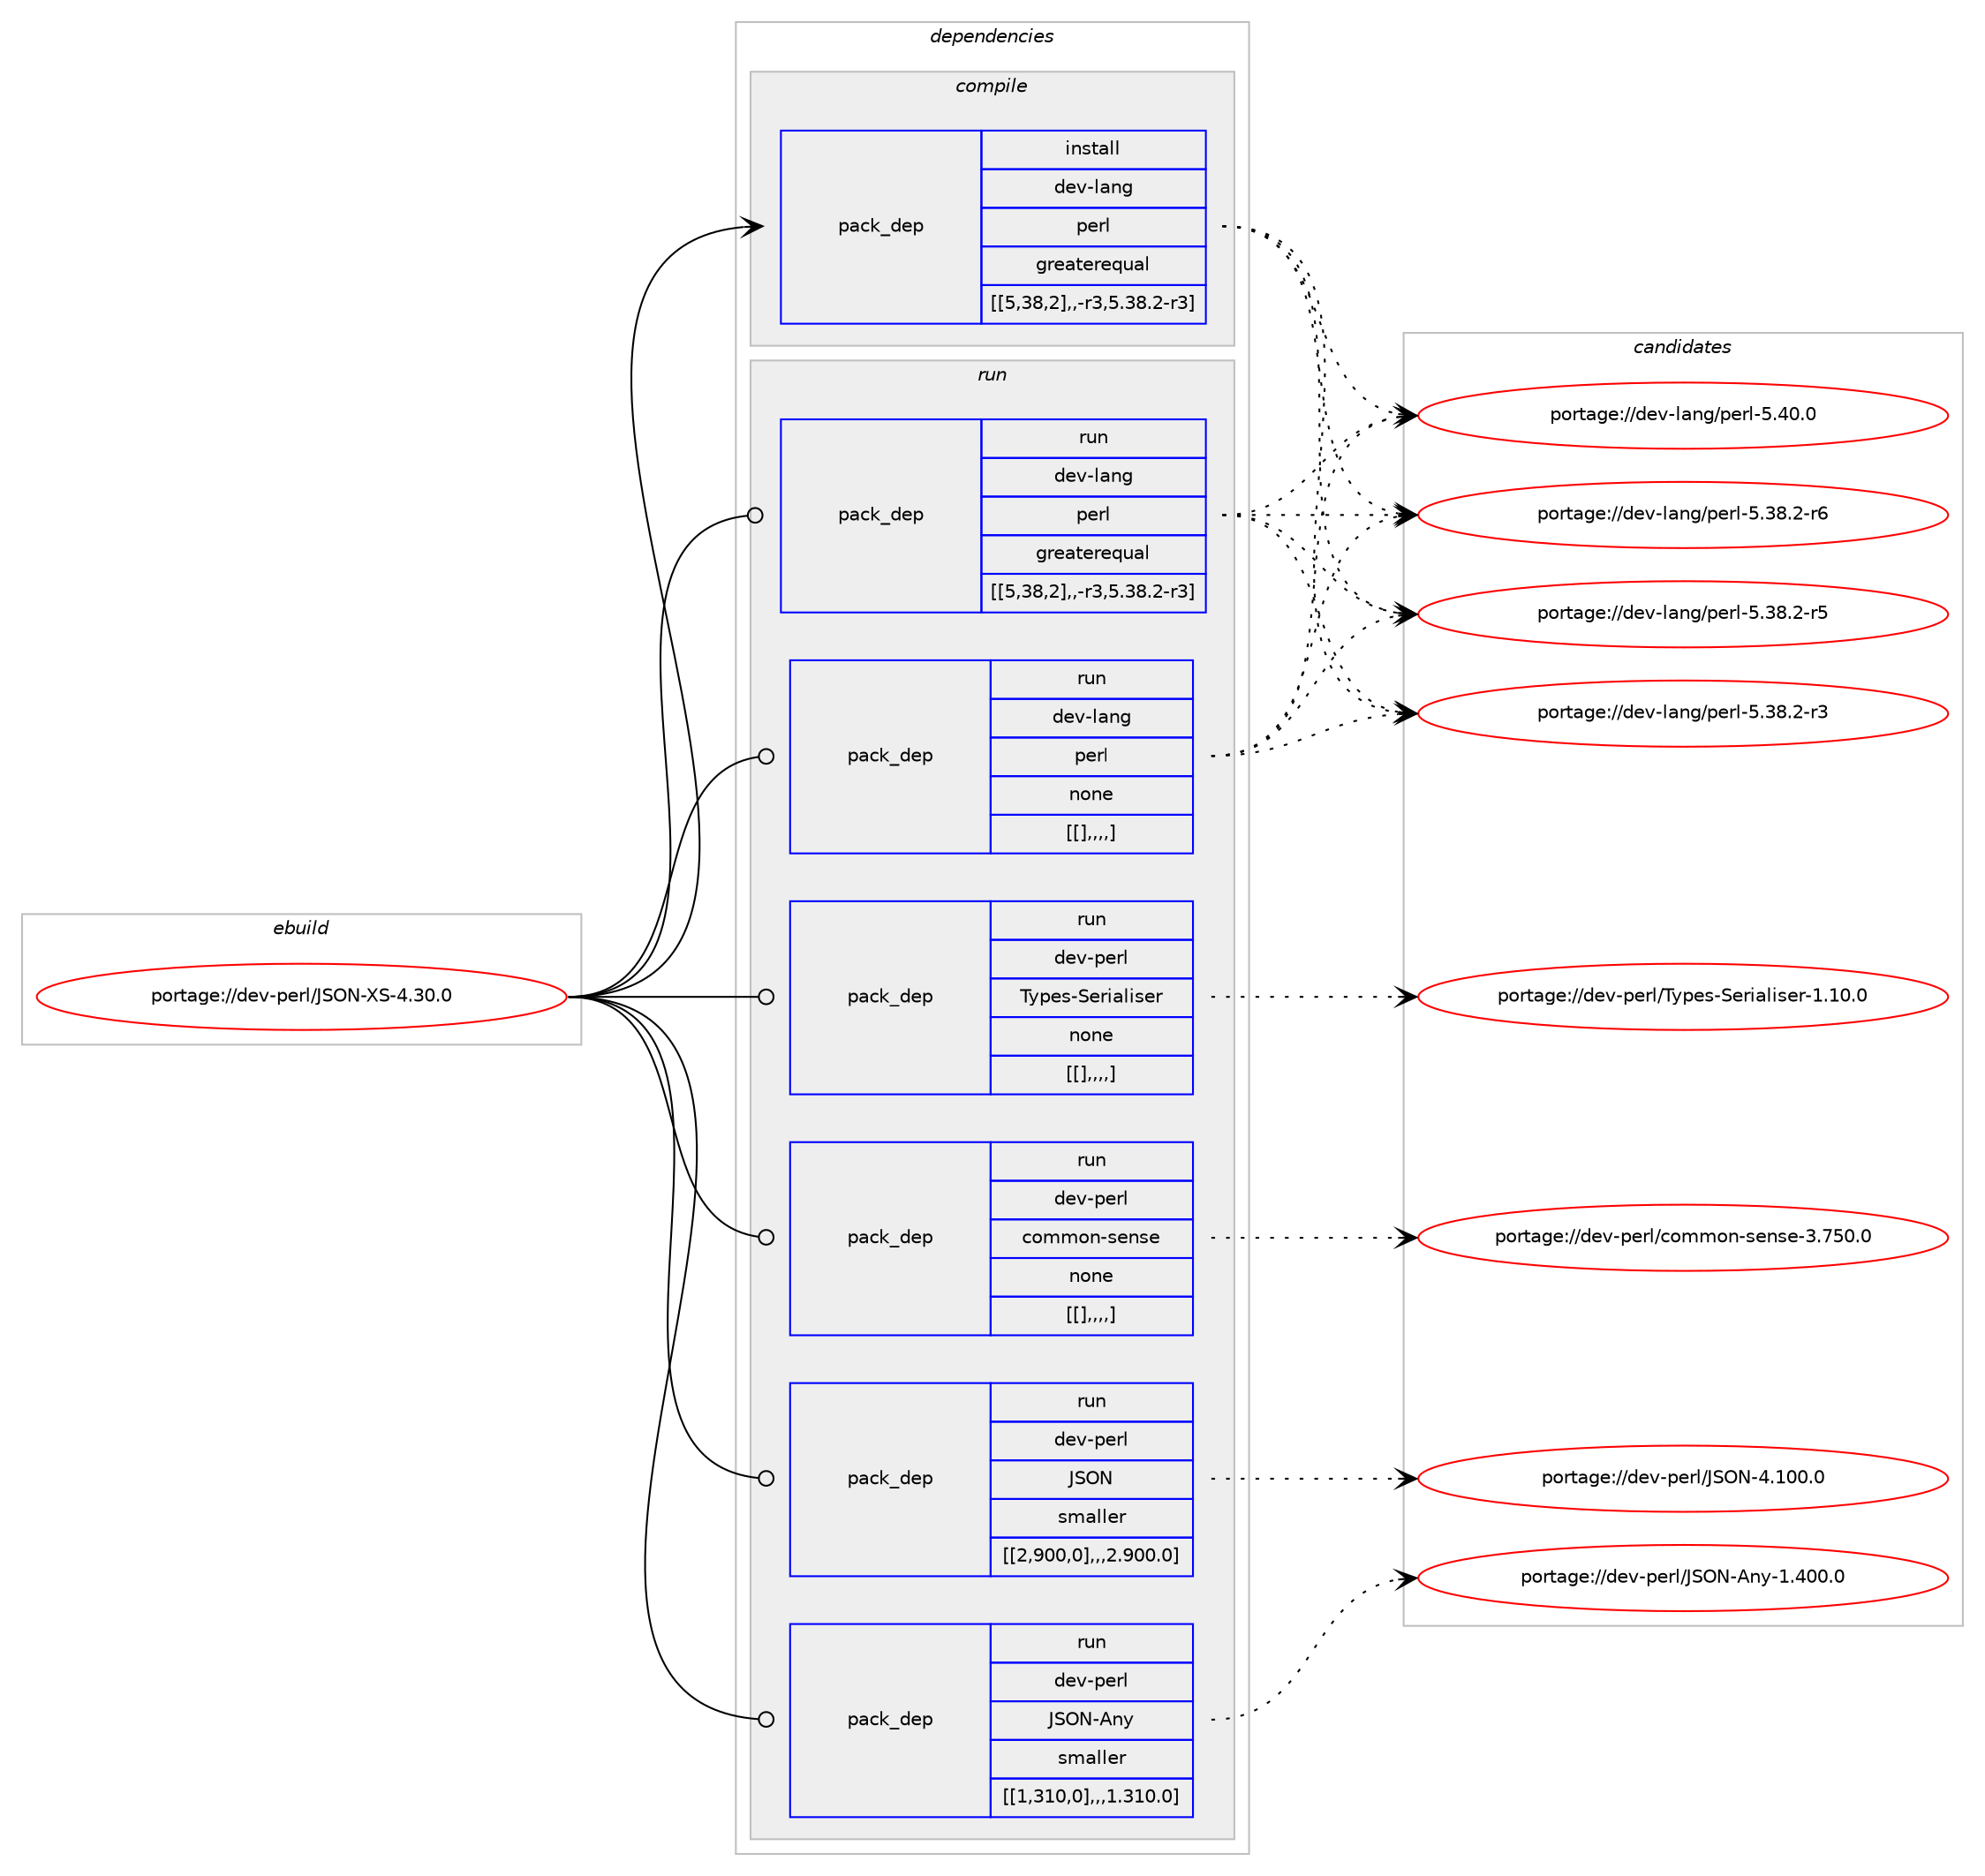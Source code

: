digraph prolog {

# *************
# Graph options
# *************

newrank=true;
concentrate=true;
compound=true;
graph [rankdir=LR,fontname=Helvetica,fontsize=10,ranksep=1.5];#, ranksep=2.5, nodesep=0.2];
edge  [arrowhead=vee];
node  [fontname=Helvetica,fontsize=10];

# **********
# The ebuild
# **********

subgraph cluster_leftcol {
color=gray;
label=<<i>ebuild</i>>;
id [label="portage://dev-perl/JSON-XS-4.30.0", color=red, width=4, href="../dev-perl/JSON-XS-4.30.0.svg"];
}

# ****************
# The dependencies
# ****************

subgraph cluster_midcol {
color=gray;
label=<<i>dependencies</i>>;
subgraph cluster_compile {
fillcolor="#eeeeee";
style=filled;
label=<<i>compile</i>>;
subgraph pack101182 {
dependency132800 [label=<<TABLE BORDER="0" CELLBORDER="1" CELLSPACING="0" CELLPADDING="4" WIDTH="220"><TR><TD ROWSPAN="6" CELLPADDING="30">pack_dep</TD></TR><TR><TD WIDTH="110">install</TD></TR><TR><TD>dev-lang</TD></TR><TR><TD>perl</TD></TR><TR><TD>greaterequal</TD></TR><TR><TD>[[5,38,2],,-r3,5.38.2-r3]</TD></TR></TABLE>>, shape=none, color=blue];
}
id:e -> dependency132800:w [weight=20,style="solid",arrowhead="vee"];
}
subgraph cluster_compileandrun {
fillcolor="#eeeeee";
style=filled;
label=<<i>compile and run</i>>;
}
subgraph cluster_run {
fillcolor="#eeeeee";
style=filled;
label=<<i>run</i>>;
subgraph pack101183 {
dependency132801 [label=<<TABLE BORDER="0" CELLBORDER="1" CELLSPACING="0" CELLPADDING="4" WIDTH="220"><TR><TD ROWSPAN="6" CELLPADDING="30">pack_dep</TD></TR><TR><TD WIDTH="110">run</TD></TR><TR><TD>dev-lang</TD></TR><TR><TD>perl</TD></TR><TR><TD>greaterequal</TD></TR><TR><TD>[[5,38,2],,-r3,5.38.2-r3]</TD></TR></TABLE>>, shape=none, color=blue];
}
id:e -> dependency132801:w [weight=20,style="solid",arrowhead="odot"];
subgraph pack101184 {
dependency132802 [label=<<TABLE BORDER="0" CELLBORDER="1" CELLSPACING="0" CELLPADDING="4" WIDTH="220"><TR><TD ROWSPAN="6" CELLPADDING="30">pack_dep</TD></TR><TR><TD WIDTH="110">run</TD></TR><TR><TD>dev-lang</TD></TR><TR><TD>perl</TD></TR><TR><TD>none</TD></TR><TR><TD>[[],,,,]</TD></TR></TABLE>>, shape=none, color=blue];
}
id:e -> dependency132802:w [weight=20,style="solid",arrowhead="odot"];
subgraph pack101185 {
dependency132803 [label=<<TABLE BORDER="0" CELLBORDER="1" CELLSPACING="0" CELLPADDING="4" WIDTH="220"><TR><TD ROWSPAN="6" CELLPADDING="30">pack_dep</TD></TR><TR><TD WIDTH="110">run</TD></TR><TR><TD>dev-perl</TD></TR><TR><TD>Types-Serialiser</TD></TR><TR><TD>none</TD></TR><TR><TD>[[],,,,]</TD></TR></TABLE>>, shape=none, color=blue];
}
id:e -> dependency132803:w [weight=20,style="solid",arrowhead="odot"];
subgraph pack101186 {
dependency132804 [label=<<TABLE BORDER="0" CELLBORDER="1" CELLSPACING="0" CELLPADDING="4" WIDTH="220"><TR><TD ROWSPAN="6" CELLPADDING="30">pack_dep</TD></TR><TR><TD WIDTH="110">run</TD></TR><TR><TD>dev-perl</TD></TR><TR><TD>common-sense</TD></TR><TR><TD>none</TD></TR><TR><TD>[[],,,,]</TD></TR></TABLE>>, shape=none, color=blue];
}
id:e -> dependency132804:w [weight=20,style="solid",arrowhead="odot"];
subgraph pack101187 {
dependency132805 [label=<<TABLE BORDER="0" CELLBORDER="1" CELLSPACING="0" CELLPADDING="4" WIDTH="220"><TR><TD ROWSPAN="6" CELLPADDING="30">pack_dep</TD></TR><TR><TD WIDTH="110">run</TD></TR><TR><TD>dev-perl</TD></TR><TR><TD>JSON</TD></TR><TR><TD>smaller</TD></TR><TR><TD>[[2,900,0],,,2.900.0]</TD></TR></TABLE>>, shape=none, color=blue];
}
id:e -> dependency132805:w [weight=20,style="solid",arrowhead="odot"];
subgraph pack101188 {
dependency132806 [label=<<TABLE BORDER="0" CELLBORDER="1" CELLSPACING="0" CELLPADDING="4" WIDTH="220"><TR><TD ROWSPAN="6" CELLPADDING="30">pack_dep</TD></TR><TR><TD WIDTH="110">run</TD></TR><TR><TD>dev-perl</TD></TR><TR><TD>JSON-Any</TD></TR><TR><TD>smaller</TD></TR><TR><TD>[[1,310,0],,,1.310.0]</TD></TR></TABLE>>, shape=none, color=blue];
}
id:e -> dependency132806:w [weight=20,style="solid",arrowhead="odot"];
}
}

# **************
# The candidates
# **************

subgraph cluster_choices {
rank=same;
color=gray;
label=<<i>candidates</i>>;

subgraph choice101182 {
color=black;
nodesep=1;
choice10010111845108971101034711210111410845534652484648 [label="portage://dev-lang/perl-5.40.0", color=red, width=4,href="../dev-lang/perl-5.40.0.svg"];
choice100101118451089711010347112101114108455346515646504511454 [label="portage://dev-lang/perl-5.38.2-r6", color=red, width=4,href="../dev-lang/perl-5.38.2-r6.svg"];
choice100101118451089711010347112101114108455346515646504511453 [label="portage://dev-lang/perl-5.38.2-r5", color=red, width=4,href="../dev-lang/perl-5.38.2-r5.svg"];
choice100101118451089711010347112101114108455346515646504511451 [label="portage://dev-lang/perl-5.38.2-r3", color=red, width=4,href="../dev-lang/perl-5.38.2-r3.svg"];
dependency132800:e -> choice10010111845108971101034711210111410845534652484648:w [style=dotted,weight="100"];
dependency132800:e -> choice100101118451089711010347112101114108455346515646504511454:w [style=dotted,weight="100"];
dependency132800:e -> choice100101118451089711010347112101114108455346515646504511453:w [style=dotted,weight="100"];
dependency132800:e -> choice100101118451089711010347112101114108455346515646504511451:w [style=dotted,weight="100"];
}
subgraph choice101183 {
color=black;
nodesep=1;
choice10010111845108971101034711210111410845534652484648 [label="portage://dev-lang/perl-5.40.0", color=red, width=4,href="../dev-lang/perl-5.40.0.svg"];
choice100101118451089711010347112101114108455346515646504511454 [label="portage://dev-lang/perl-5.38.2-r6", color=red, width=4,href="../dev-lang/perl-5.38.2-r6.svg"];
choice100101118451089711010347112101114108455346515646504511453 [label="portage://dev-lang/perl-5.38.2-r5", color=red, width=4,href="../dev-lang/perl-5.38.2-r5.svg"];
choice100101118451089711010347112101114108455346515646504511451 [label="portage://dev-lang/perl-5.38.2-r3", color=red, width=4,href="../dev-lang/perl-5.38.2-r3.svg"];
dependency132801:e -> choice10010111845108971101034711210111410845534652484648:w [style=dotted,weight="100"];
dependency132801:e -> choice100101118451089711010347112101114108455346515646504511454:w [style=dotted,weight="100"];
dependency132801:e -> choice100101118451089711010347112101114108455346515646504511453:w [style=dotted,weight="100"];
dependency132801:e -> choice100101118451089711010347112101114108455346515646504511451:w [style=dotted,weight="100"];
}
subgraph choice101184 {
color=black;
nodesep=1;
choice10010111845108971101034711210111410845534652484648 [label="portage://dev-lang/perl-5.40.0", color=red, width=4,href="../dev-lang/perl-5.40.0.svg"];
choice100101118451089711010347112101114108455346515646504511454 [label="portage://dev-lang/perl-5.38.2-r6", color=red, width=4,href="../dev-lang/perl-5.38.2-r6.svg"];
choice100101118451089711010347112101114108455346515646504511453 [label="portage://dev-lang/perl-5.38.2-r5", color=red, width=4,href="../dev-lang/perl-5.38.2-r5.svg"];
choice100101118451089711010347112101114108455346515646504511451 [label="portage://dev-lang/perl-5.38.2-r3", color=red, width=4,href="../dev-lang/perl-5.38.2-r3.svg"];
dependency132802:e -> choice10010111845108971101034711210111410845534652484648:w [style=dotted,weight="100"];
dependency132802:e -> choice100101118451089711010347112101114108455346515646504511454:w [style=dotted,weight="100"];
dependency132802:e -> choice100101118451089711010347112101114108455346515646504511453:w [style=dotted,weight="100"];
dependency132802:e -> choice100101118451089711010347112101114108455346515646504511451:w [style=dotted,weight="100"];
}
subgraph choice101185 {
color=black;
nodesep=1;
choice10010111845112101114108478412111210111545831011141059710810511510111445494649484648 [label="portage://dev-perl/Types-Serialiser-1.10.0", color=red, width=4,href="../dev-perl/Types-Serialiser-1.10.0.svg"];
dependency132803:e -> choice10010111845112101114108478412111210111545831011141059710810511510111445494649484648:w [style=dotted,weight="100"];
}
subgraph choice101186 {
color=black;
nodesep=1;
choice100101118451121011141084799111109109111110451151011101151014551465553484648 [label="portage://dev-perl/common-sense-3.750.0", color=red, width=4,href="../dev-perl/common-sense-3.750.0.svg"];
dependency132804:e -> choice100101118451121011141084799111109109111110451151011101151014551465553484648:w [style=dotted,weight="100"];
}
subgraph choice101187 {
color=black;
nodesep=1;
choice1001011184511210111410847748379784552464948484648 [label="portage://dev-perl/JSON-4.100.0", color=red, width=4,href="../dev-perl/JSON-4.100.0.svg"];
dependency132805:e -> choice1001011184511210111410847748379784552464948484648:w [style=dotted,weight="100"];
}
subgraph choice101188 {
color=black;
nodesep=1;
choice10010111845112101114108477483797845651101214549465248484648 [label="portage://dev-perl/JSON-Any-1.400.0", color=red, width=4,href="../dev-perl/JSON-Any-1.400.0.svg"];
dependency132806:e -> choice10010111845112101114108477483797845651101214549465248484648:w [style=dotted,weight="100"];
}
}

}
